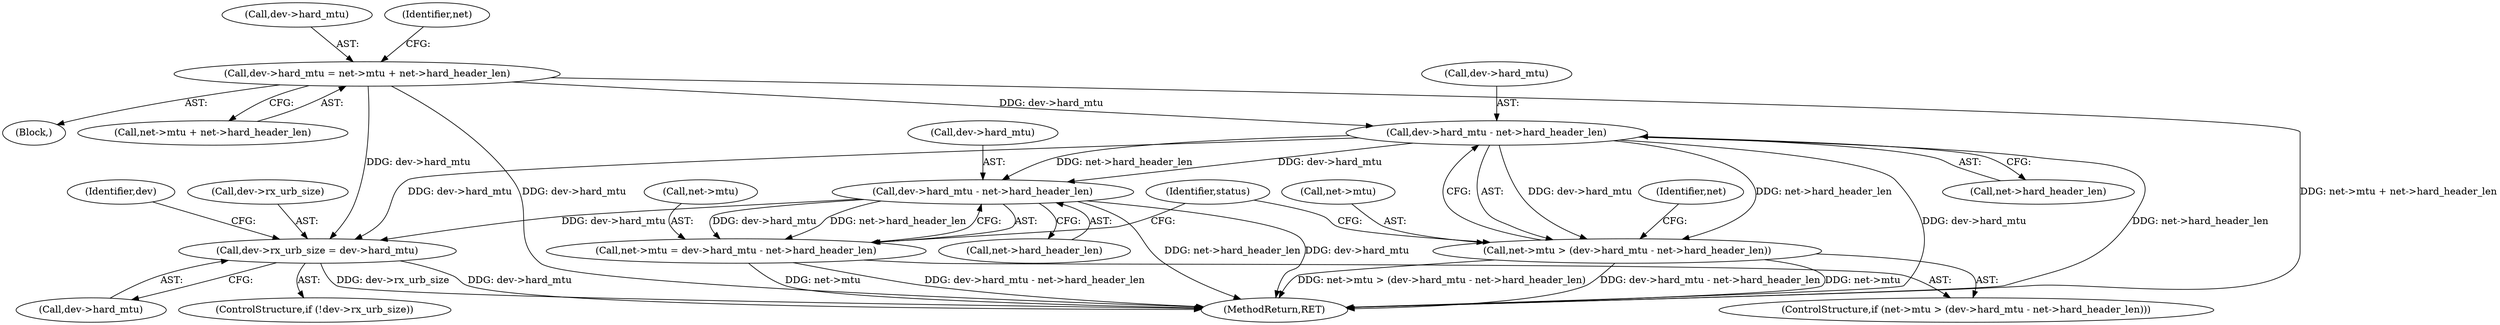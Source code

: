 digraph "0_linux_1666984c8625b3db19a9abc298931d35ab7bc64b@integer" {
"1000345" [label="(Call,dev->hard_mtu = net->mtu + net->hard_header_len)"];
"1000473" [label="(Call,dev->hard_mtu - net->hard_header_len)"];
"1000469" [label="(Call,net->mtu > (dev->hard_mtu - net->hard_header_len))"];
"1000484" [label="(Call,dev->hard_mtu - net->hard_header_len)"];
"1000480" [label="(Call,net->mtu = dev->hard_mtu - net->hard_header_len)"];
"1000575" [label="(Call,dev->rx_urb_size = dev->hard_mtu)"];
"1000482" [label="(Identifier,net)"];
"1000477" [label="(Call,net->hard_header_len)"];
"1000469" [label="(Call,net->mtu > (dev->hard_mtu - net->hard_header_len))"];
"1000579" [label="(Call,dev->hard_mtu)"];
"1000570" [label="(ControlStructure,if (!dev->rx_urb_size))"];
"1000113" [label="(Block,)"];
"1000480" [label="(Call,net->mtu = dev->hard_mtu - net->hard_header_len)"];
"1000555" [label="(Identifier,status)"];
"1000346" [label="(Call,dev->hard_mtu)"];
"1000575" [label="(Call,dev->rx_urb_size = dev->hard_mtu)"];
"1000345" [label="(Call,dev->hard_mtu = net->mtu + net->hard_header_len)"];
"1000485" [label="(Call,dev->hard_mtu)"];
"1000349" [label="(Call,net->mtu + net->hard_header_len)"];
"1000470" [label="(Call,net->mtu)"];
"1000481" [label="(Call,net->mtu)"];
"1000358" [label="(Identifier,net)"];
"1000576" [label="(Call,dev->rx_urb_size)"];
"1000584" [label="(Identifier,dev)"];
"1000484" [label="(Call,dev->hard_mtu - net->hard_header_len)"];
"1000473" [label="(Call,dev->hard_mtu - net->hard_header_len)"];
"1000474" [label="(Call,dev->hard_mtu)"];
"1000468" [label="(ControlStructure,if (net->mtu > (dev->hard_mtu - net->hard_header_len)))"];
"1000762" [label="(MethodReturn,RET)"];
"1000488" [label="(Call,net->hard_header_len)"];
"1000345" -> "1000113"  [label="AST: "];
"1000345" -> "1000349"  [label="CFG: "];
"1000346" -> "1000345"  [label="AST: "];
"1000349" -> "1000345"  [label="AST: "];
"1000358" -> "1000345"  [label="CFG: "];
"1000345" -> "1000762"  [label="DDG: net->mtu + net->hard_header_len"];
"1000345" -> "1000762"  [label="DDG: dev->hard_mtu"];
"1000345" -> "1000473"  [label="DDG: dev->hard_mtu"];
"1000345" -> "1000575"  [label="DDG: dev->hard_mtu"];
"1000473" -> "1000469"  [label="AST: "];
"1000473" -> "1000477"  [label="CFG: "];
"1000474" -> "1000473"  [label="AST: "];
"1000477" -> "1000473"  [label="AST: "];
"1000469" -> "1000473"  [label="CFG: "];
"1000473" -> "1000762"  [label="DDG: dev->hard_mtu"];
"1000473" -> "1000762"  [label="DDG: net->hard_header_len"];
"1000473" -> "1000469"  [label="DDG: dev->hard_mtu"];
"1000473" -> "1000469"  [label="DDG: net->hard_header_len"];
"1000473" -> "1000484"  [label="DDG: dev->hard_mtu"];
"1000473" -> "1000484"  [label="DDG: net->hard_header_len"];
"1000473" -> "1000575"  [label="DDG: dev->hard_mtu"];
"1000469" -> "1000468"  [label="AST: "];
"1000470" -> "1000469"  [label="AST: "];
"1000482" -> "1000469"  [label="CFG: "];
"1000555" -> "1000469"  [label="CFG: "];
"1000469" -> "1000762"  [label="DDG: net->mtu > (dev->hard_mtu - net->hard_header_len)"];
"1000469" -> "1000762"  [label="DDG: dev->hard_mtu - net->hard_header_len"];
"1000469" -> "1000762"  [label="DDG: net->mtu"];
"1000484" -> "1000480"  [label="AST: "];
"1000484" -> "1000488"  [label="CFG: "];
"1000485" -> "1000484"  [label="AST: "];
"1000488" -> "1000484"  [label="AST: "];
"1000480" -> "1000484"  [label="CFG: "];
"1000484" -> "1000762"  [label="DDG: net->hard_header_len"];
"1000484" -> "1000762"  [label="DDG: dev->hard_mtu"];
"1000484" -> "1000480"  [label="DDG: dev->hard_mtu"];
"1000484" -> "1000480"  [label="DDG: net->hard_header_len"];
"1000484" -> "1000575"  [label="DDG: dev->hard_mtu"];
"1000480" -> "1000468"  [label="AST: "];
"1000481" -> "1000480"  [label="AST: "];
"1000555" -> "1000480"  [label="CFG: "];
"1000480" -> "1000762"  [label="DDG: net->mtu"];
"1000480" -> "1000762"  [label="DDG: dev->hard_mtu - net->hard_header_len"];
"1000575" -> "1000570"  [label="AST: "];
"1000575" -> "1000579"  [label="CFG: "];
"1000576" -> "1000575"  [label="AST: "];
"1000579" -> "1000575"  [label="AST: "];
"1000584" -> "1000575"  [label="CFG: "];
"1000575" -> "1000762"  [label="DDG: dev->hard_mtu"];
"1000575" -> "1000762"  [label="DDG: dev->rx_urb_size"];
}
